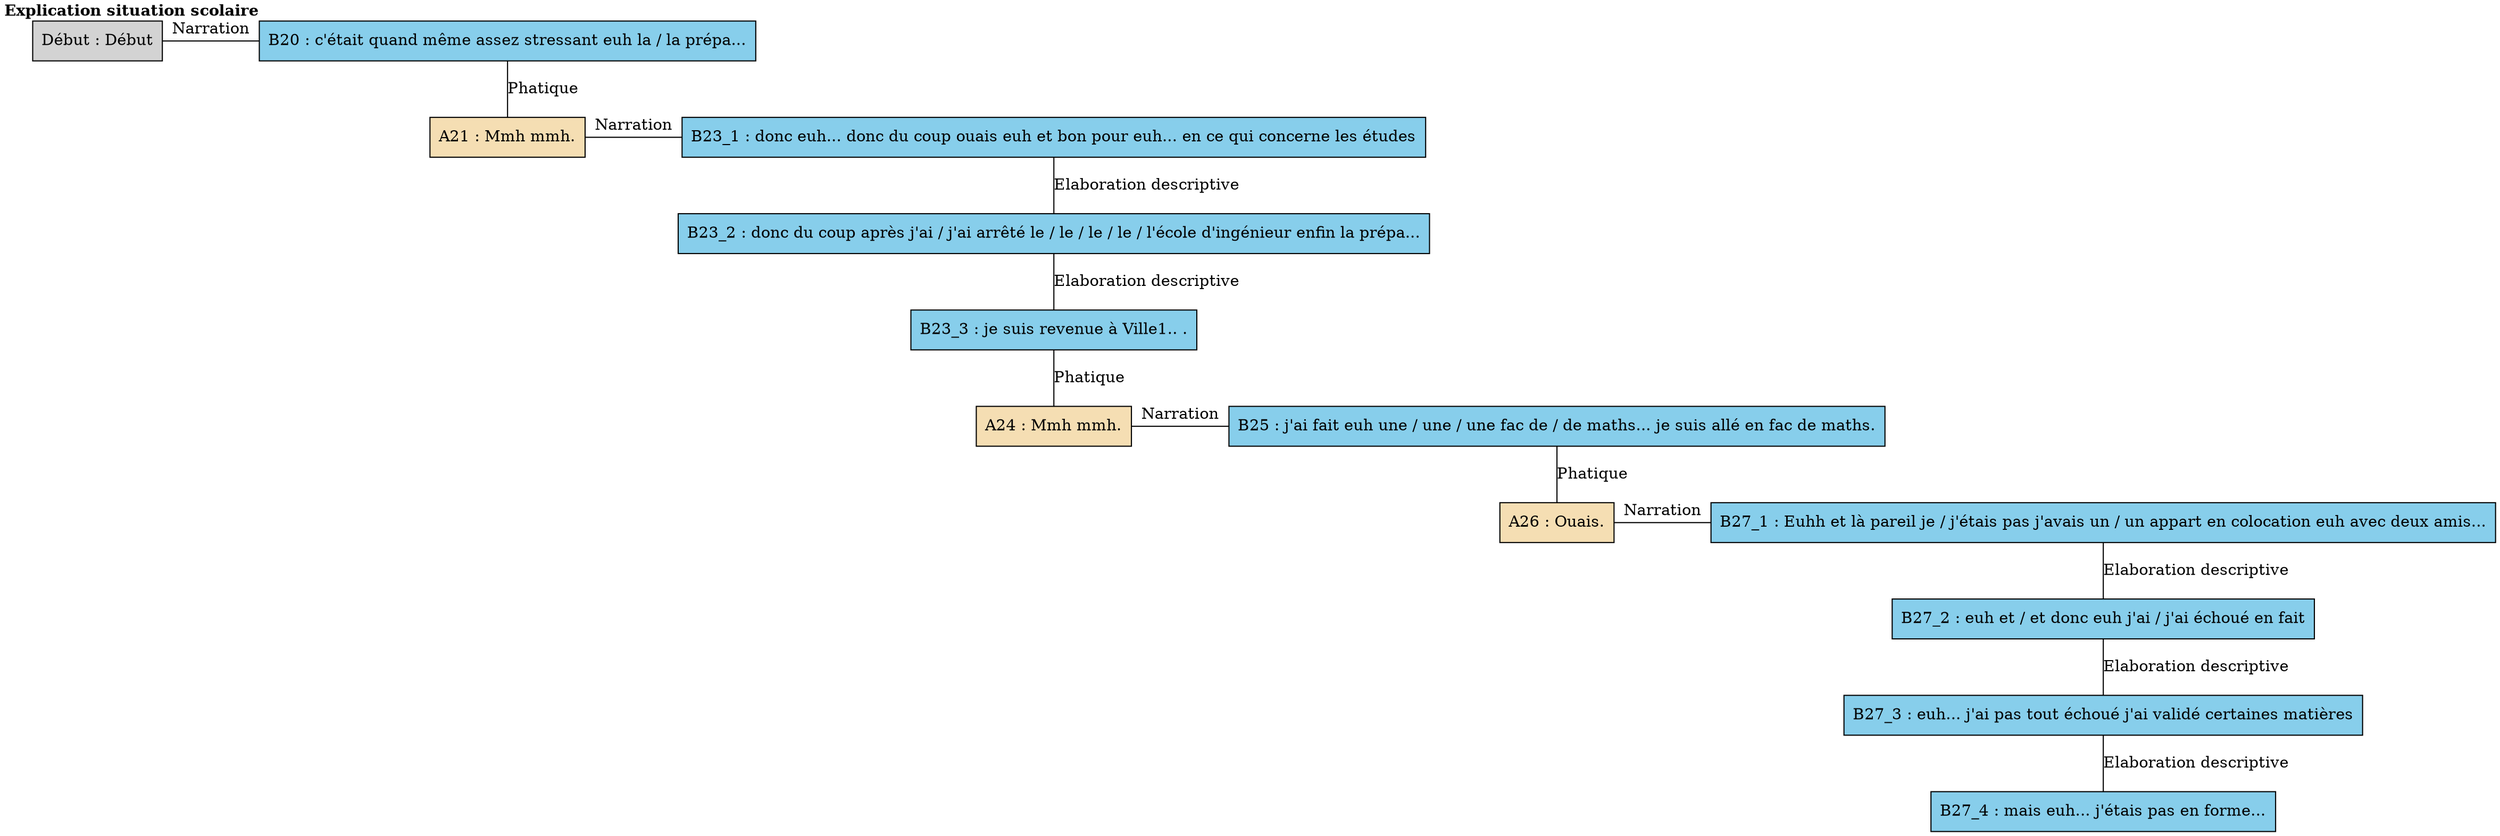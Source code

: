 digraph A06 {
	node [shape=box style=filled]
	"Début" [label="Début : Début" xlabel=""]
	B20 [label="B20 : c'était quand même assez stressant euh la / la prépa..." fillcolor=skyblue xlabel=<<B>Explication situation scolaire</B>>]
	A21 [label="A21 : Mmh mmh." fillcolor=wheat xlabel=""]
	B23_1 [label="B23_1 : donc euh... donc du coup ouais euh et bon pour euh... en ce qui concerne les études" fillcolor=skyblue xlabel=""]
	B23_2 [label="B23_2 : donc du coup après j'ai / j'ai arrêté le / le / le / le / l'école d'ingénieur enfin la prépa..." fillcolor=skyblue xlabel=""]
	B23_3 [label="B23_3 : je suis revenue à Ville1.. ." fillcolor=skyblue xlabel=""]
	A24 [label="A24 : Mmh mmh." fillcolor=wheat xlabel=""]
	B25 [label="B25 : j'ai fait euh une / une / une fac de / de maths... je suis allé en fac de maths." fillcolor=skyblue xlabel=""]
	A26 [label="A26 : Ouais." fillcolor=wheat xlabel=""]
	B27_1 [label="B27_1 : Euhh et là pareil je / j'étais pas j'avais un / un appart en colocation euh avec deux amis..." fillcolor=skyblue xlabel=""]
	B27_2 [label="B27_2 : euh et / et donc euh j'ai / j'ai échoué en fait" fillcolor=skyblue xlabel=""]
	B27_3 [label="B27_3 : euh... j'ai pas tout échoué j'ai validé certaines matières" fillcolor=skyblue xlabel=""]
	B27_4 [label="B27_4 : mais euh... j'étais pas en forme..." fillcolor=skyblue xlabel=""]
	{
		rank=same
		"Début"
		B20
		"Début" -> B20 [label=Narration dir=none]
	}
	B20 -> A21 [label=Phatique dir=none]
	{
		rank=same
		A21
		B23_1
		A21 -> B23_1 [label=Narration dir=none]
	}
	B23_1 -> B23_2 [label="Elaboration descriptive" dir=none]
	B23_2 -> B23_3 [label="Elaboration descriptive" dir=none]
	B23_3 -> A24 [label=Phatique dir=none]
	{
		rank=same
		A24
		B25
		A24 -> B25 [label=Narration dir=none]
	}
	B25 -> A26 [label=Phatique dir=none]
	{
		rank=same
		A26
		B27_1
		A26 -> B27_1 [label=Narration dir=none]
	}
	B27_1 -> B27_2 [label="Elaboration descriptive" dir=none]
	B27_2 -> B27_3 [label="Elaboration descriptive" dir=none]
	B27_3 -> B27_4 [label="Elaboration descriptive" dir=none]
}

